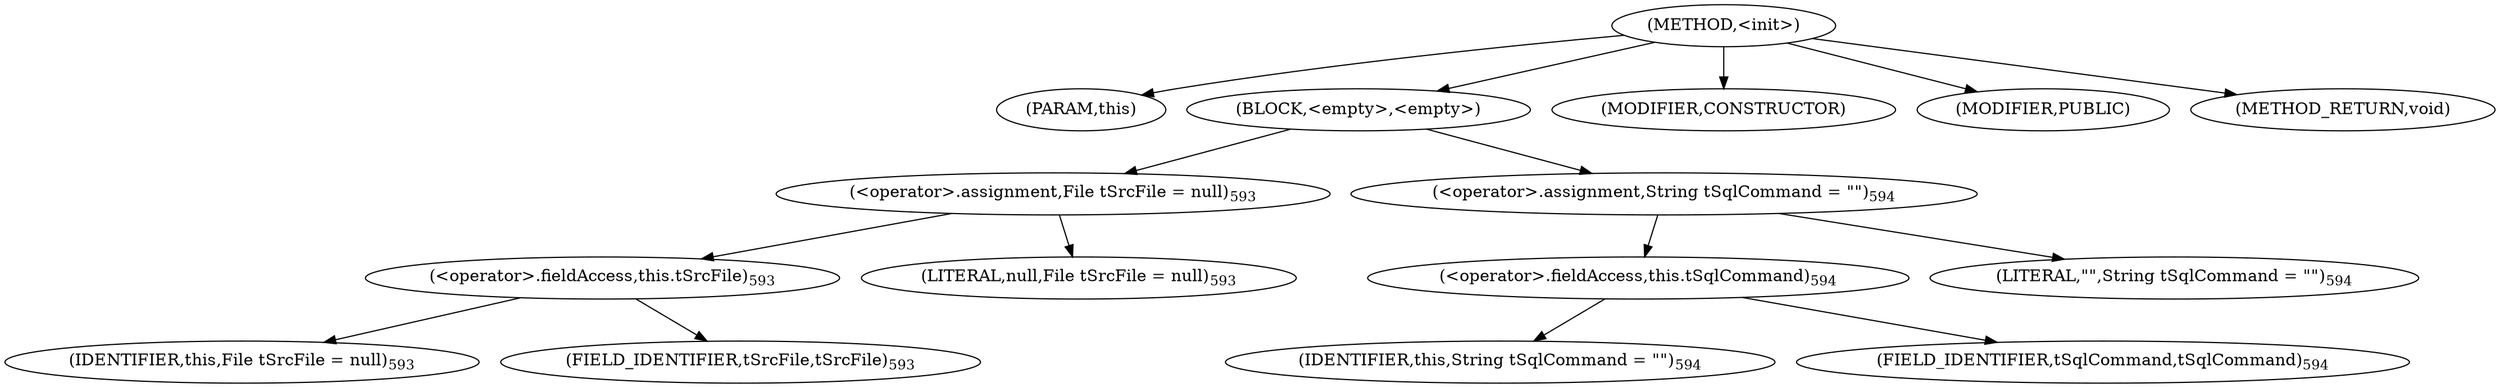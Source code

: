 digraph "&lt;init&gt;" {  
"1517" [label = <(METHOD,&lt;init&gt;)> ]
"1518" [label = <(PARAM,this)> ]
"1519" [label = <(BLOCK,&lt;empty&gt;,&lt;empty&gt;)> ]
"1520" [label = <(&lt;operator&gt;.assignment,File tSrcFile = null)<SUB>593</SUB>> ]
"1521" [label = <(&lt;operator&gt;.fieldAccess,this.tSrcFile)<SUB>593</SUB>> ]
"1522" [label = <(IDENTIFIER,this,File tSrcFile = null)<SUB>593</SUB>> ]
"1523" [label = <(FIELD_IDENTIFIER,tSrcFile,tSrcFile)<SUB>593</SUB>> ]
"1524" [label = <(LITERAL,null,File tSrcFile = null)<SUB>593</SUB>> ]
"1525" [label = <(&lt;operator&gt;.assignment,String tSqlCommand = &quot;&quot;)<SUB>594</SUB>> ]
"1526" [label = <(&lt;operator&gt;.fieldAccess,this.tSqlCommand)<SUB>594</SUB>> ]
"1527" [label = <(IDENTIFIER,this,String tSqlCommand = &quot;&quot;)<SUB>594</SUB>> ]
"1528" [label = <(FIELD_IDENTIFIER,tSqlCommand,tSqlCommand)<SUB>594</SUB>> ]
"1529" [label = <(LITERAL,&quot;&quot;,String tSqlCommand = &quot;&quot;)<SUB>594</SUB>> ]
"1530" [label = <(MODIFIER,CONSTRUCTOR)> ]
"1531" [label = <(MODIFIER,PUBLIC)> ]
"1532" [label = <(METHOD_RETURN,void)> ]
  "1517" -> "1518" 
  "1517" -> "1519" 
  "1517" -> "1530" 
  "1517" -> "1531" 
  "1517" -> "1532" 
  "1519" -> "1520" 
  "1519" -> "1525" 
  "1520" -> "1521" 
  "1520" -> "1524" 
  "1521" -> "1522" 
  "1521" -> "1523" 
  "1525" -> "1526" 
  "1525" -> "1529" 
  "1526" -> "1527" 
  "1526" -> "1528" 
}
